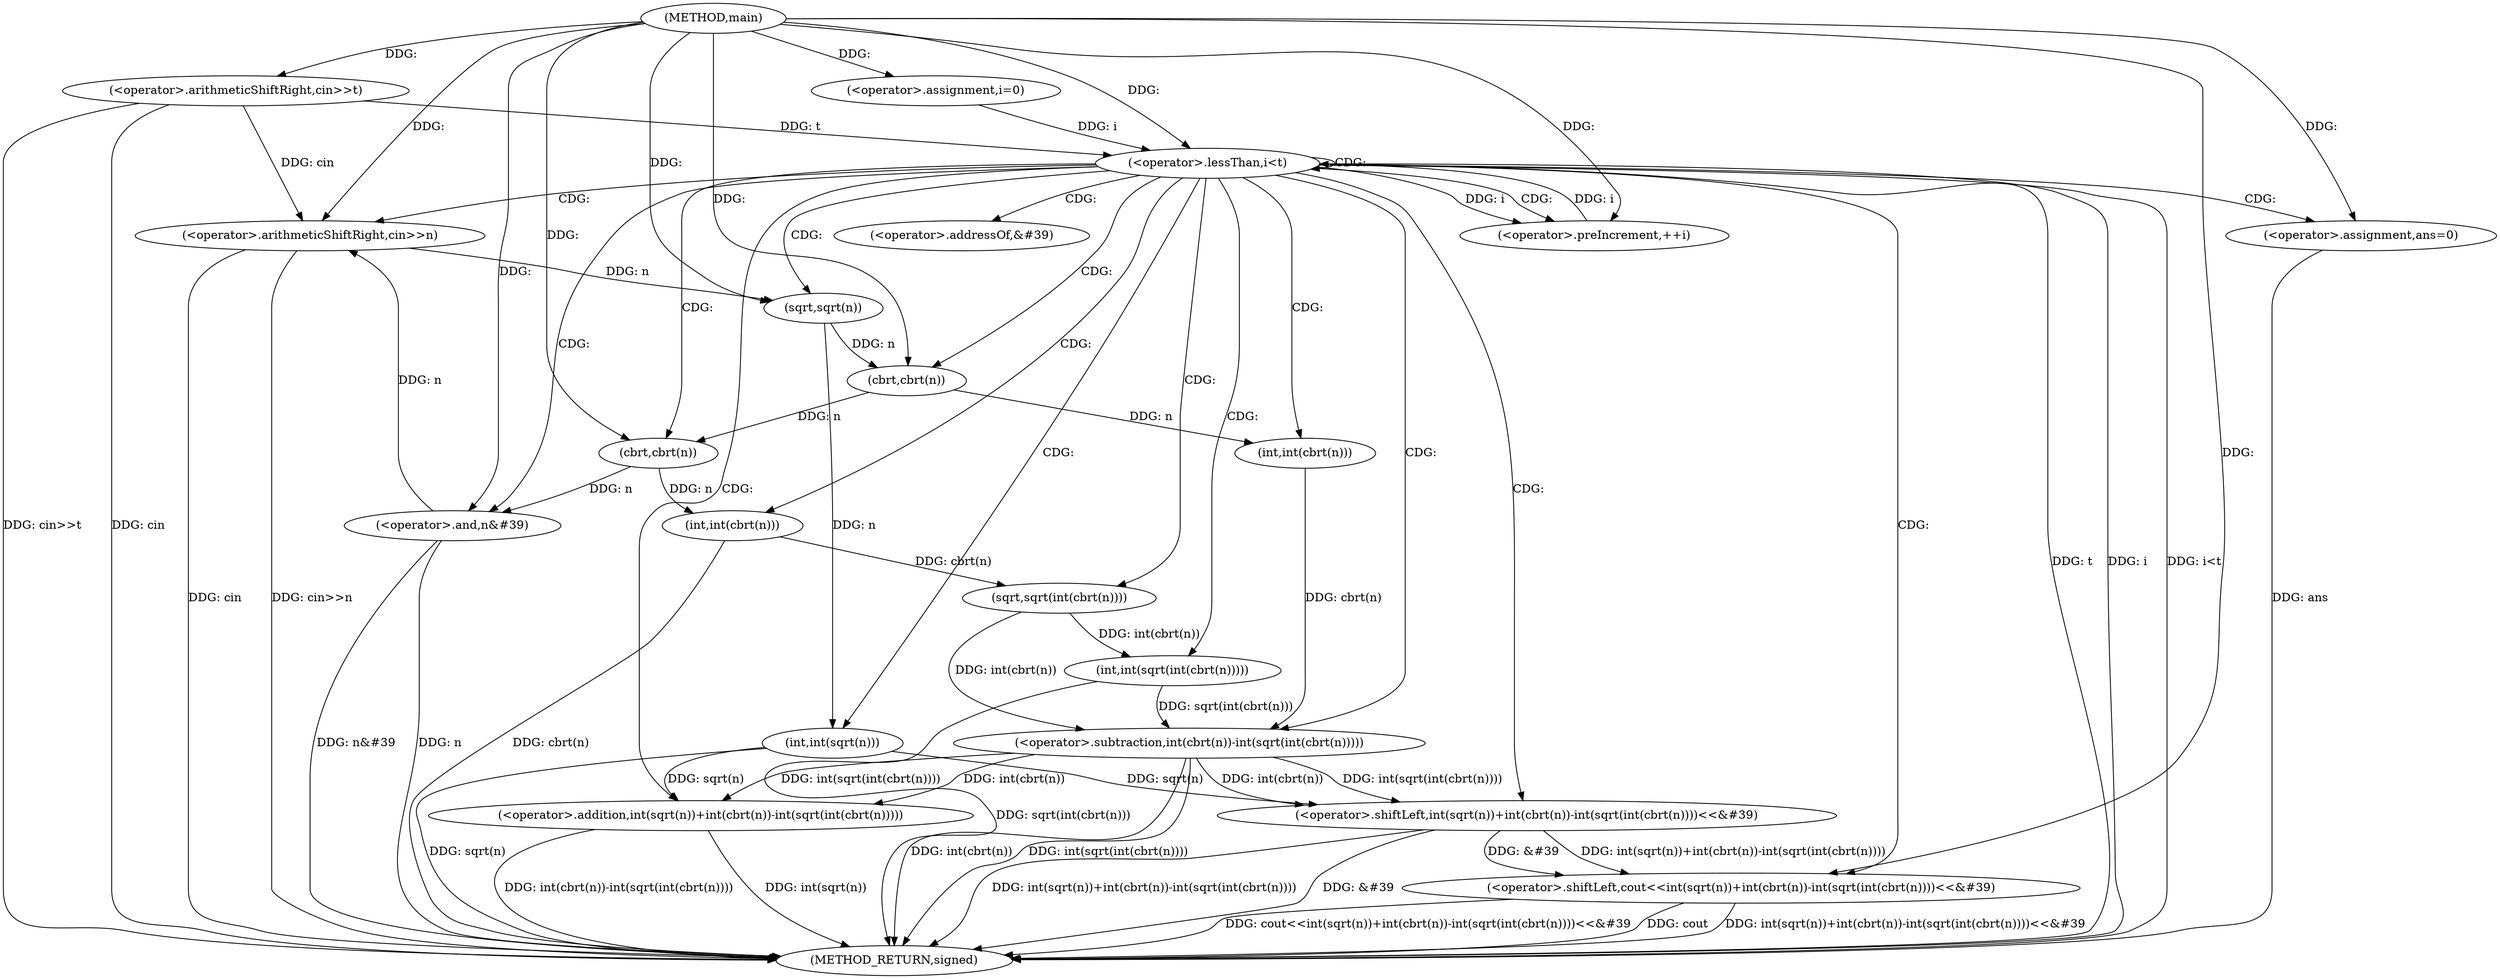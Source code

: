 digraph "main" {  
"1000108" [label = "(METHOD,main)" ]
"1000154" [label = "(METHOD_RETURN,signed)" ]
"1000111" [label = "(<operator>.arithmeticShiftRight,cin>>t)" ]
"1000116" [label = "(<operator>.assignment,i=0)" ]
"1000119" [label = "(<operator>.lessThan,i<t)" ]
"1000122" [label = "(<operator>.preIncrement,++i)" ]
"1000127" [label = "(<operator>.assignment,ans=0)" ]
"1000130" [label = "(<operator>.arithmeticShiftRight,cin>>n)" ]
"1000133" [label = "(<operator>.shiftLeft,cout<<int(sqrt(n))+int(cbrt(n))-int(sqrt(int(cbrt(n))))<<&#39)" ]
"1000151" [label = "(<operator>.and,n&#39)" ]
"1000135" [label = "(<operator>.shiftLeft,int(sqrt(n))+int(cbrt(n))-int(sqrt(int(cbrt(n))))<<&#39)" ]
"1000136" [label = "(<operator>.addition,int(sqrt(n))+int(cbrt(n))-int(sqrt(int(cbrt(n)))))" ]
"1000137" [label = "(int,int(sqrt(n)))" ]
"1000140" [label = "(<operator>.subtraction,int(cbrt(n))-int(sqrt(int(cbrt(n)))))" ]
"1000138" [label = "(sqrt,sqrt(n))" ]
"1000141" [label = "(int,int(cbrt(n)))" ]
"1000144" [label = "(int,int(sqrt(int(cbrt(n)))))" ]
"1000142" [label = "(cbrt,cbrt(n))" ]
"1000145" [label = "(sqrt,sqrt(int(cbrt(n))))" ]
"1000146" [label = "(int,int(cbrt(n)))" ]
"1000147" [label = "(cbrt,cbrt(n))" ]
"1000149" [label = "(<operator>.addressOf,&#39)" ]
  "1000111" -> "1000154"  [ label = "DDG: cin"] 
  "1000111" -> "1000154"  [ label = "DDG: cin>>t"] 
  "1000119" -> "1000154"  [ label = "DDG: i"] 
  "1000119" -> "1000154"  [ label = "DDG: t"] 
  "1000119" -> "1000154"  [ label = "DDG: i<t"] 
  "1000127" -> "1000154"  [ label = "DDG: ans"] 
  "1000130" -> "1000154"  [ label = "DDG: cin"] 
  "1000130" -> "1000154"  [ label = "DDG: cin>>n"] 
  "1000137" -> "1000154"  [ label = "DDG: sqrt(n)"] 
  "1000136" -> "1000154"  [ label = "DDG: int(sqrt(n))"] 
  "1000140" -> "1000154"  [ label = "DDG: int(cbrt(n))"] 
  "1000146" -> "1000154"  [ label = "DDG: cbrt(n)"] 
  "1000144" -> "1000154"  [ label = "DDG: sqrt(int(cbrt(n)))"] 
  "1000140" -> "1000154"  [ label = "DDG: int(sqrt(int(cbrt(n))))"] 
  "1000136" -> "1000154"  [ label = "DDG: int(cbrt(n))-int(sqrt(int(cbrt(n))))"] 
  "1000135" -> "1000154"  [ label = "DDG: int(sqrt(n))+int(cbrt(n))-int(sqrt(int(cbrt(n))))"] 
  "1000135" -> "1000154"  [ label = "DDG: &#39"] 
  "1000133" -> "1000154"  [ label = "DDG: int(sqrt(n))+int(cbrt(n))-int(sqrt(int(cbrt(n))))<<&#39"] 
  "1000133" -> "1000154"  [ label = "DDG: cout<<int(sqrt(n))+int(cbrt(n))-int(sqrt(int(cbrt(n))))<<&#39"] 
  "1000151" -> "1000154"  [ label = "DDG: n"] 
  "1000151" -> "1000154"  [ label = "DDG: n&#39"] 
  "1000133" -> "1000154"  [ label = "DDG: cout"] 
  "1000108" -> "1000111"  [ label = "DDG: "] 
  "1000108" -> "1000116"  [ label = "DDG: "] 
  "1000116" -> "1000119"  [ label = "DDG: i"] 
  "1000122" -> "1000119"  [ label = "DDG: i"] 
  "1000108" -> "1000119"  [ label = "DDG: "] 
  "1000111" -> "1000119"  [ label = "DDG: t"] 
  "1000119" -> "1000122"  [ label = "DDG: i"] 
  "1000108" -> "1000122"  [ label = "DDG: "] 
  "1000108" -> "1000127"  [ label = "DDG: "] 
  "1000111" -> "1000130"  [ label = "DDG: cin"] 
  "1000108" -> "1000130"  [ label = "DDG: "] 
  "1000151" -> "1000130"  [ label = "DDG: n"] 
  "1000108" -> "1000133"  [ label = "DDG: "] 
  "1000135" -> "1000133"  [ label = "DDG: int(sqrt(n))+int(cbrt(n))-int(sqrt(int(cbrt(n))))"] 
  "1000135" -> "1000133"  [ label = "DDG: &#39"] 
  "1000147" -> "1000151"  [ label = "DDG: n"] 
  "1000108" -> "1000151"  [ label = "DDG: "] 
  "1000137" -> "1000135"  [ label = "DDG: sqrt(n)"] 
  "1000140" -> "1000135"  [ label = "DDG: int(cbrt(n))"] 
  "1000140" -> "1000135"  [ label = "DDG: int(sqrt(int(cbrt(n))))"] 
  "1000137" -> "1000136"  [ label = "DDG: sqrt(n)"] 
  "1000140" -> "1000136"  [ label = "DDG: int(cbrt(n))"] 
  "1000140" -> "1000136"  [ label = "DDG: int(sqrt(int(cbrt(n))))"] 
  "1000138" -> "1000137"  [ label = "DDG: n"] 
  "1000141" -> "1000140"  [ label = "DDG: cbrt(n)"] 
  "1000145" -> "1000140"  [ label = "DDG: int(cbrt(n))"] 
  "1000144" -> "1000140"  [ label = "DDG: sqrt(int(cbrt(n)))"] 
  "1000130" -> "1000138"  [ label = "DDG: n"] 
  "1000108" -> "1000138"  [ label = "DDG: "] 
  "1000142" -> "1000141"  [ label = "DDG: n"] 
  "1000145" -> "1000144"  [ label = "DDG: int(cbrt(n))"] 
  "1000138" -> "1000142"  [ label = "DDG: n"] 
  "1000108" -> "1000142"  [ label = "DDG: "] 
  "1000146" -> "1000145"  [ label = "DDG: cbrt(n)"] 
  "1000147" -> "1000146"  [ label = "DDG: n"] 
  "1000142" -> "1000147"  [ label = "DDG: n"] 
  "1000108" -> "1000147"  [ label = "DDG: "] 
  "1000119" -> "1000127"  [ label = "CDG: "] 
  "1000119" -> "1000142"  [ label = "CDG: "] 
  "1000119" -> "1000137"  [ label = "CDG: "] 
  "1000119" -> "1000141"  [ label = "CDG: "] 
  "1000119" -> "1000147"  [ label = "CDG: "] 
  "1000119" -> "1000151"  [ label = "CDG: "] 
  "1000119" -> "1000145"  [ label = "CDG: "] 
  "1000119" -> "1000119"  [ label = "CDG: "] 
  "1000119" -> "1000130"  [ label = "CDG: "] 
  "1000119" -> "1000135"  [ label = "CDG: "] 
  "1000119" -> "1000133"  [ label = "CDG: "] 
  "1000119" -> "1000146"  [ label = "CDG: "] 
  "1000119" -> "1000136"  [ label = "CDG: "] 
  "1000119" -> "1000144"  [ label = "CDG: "] 
  "1000119" -> "1000149"  [ label = "CDG: "] 
  "1000119" -> "1000140"  [ label = "CDG: "] 
  "1000119" -> "1000138"  [ label = "CDG: "] 
  "1000119" -> "1000122"  [ label = "CDG: "] 
}
